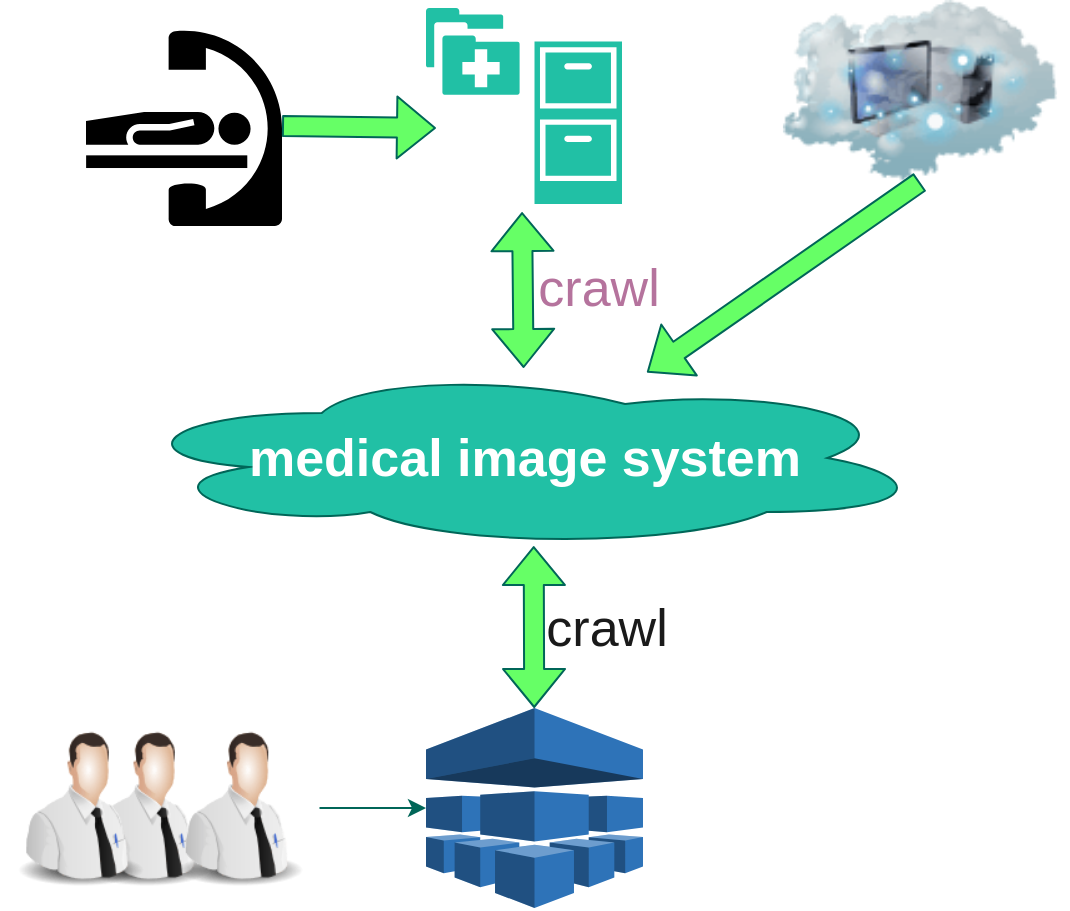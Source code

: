 <mxfile version="17.4.4" type="github">
  <diagram id="zpWfCR6iwj-UCEg8vkta" name="Page-1">
    <mxGraphModel dx="868" dy="476" grid="0" gridSize="10" guides="1" tooltips="1" connect="1" arrows="1" fold="1" page="1" pageScale="1" pageWidth="850" pageHeight="1100" math="0" shadow="0">
      <root>
        <mxCell id="0" />
        <mxCell id="1" parent="0" />
        <mxCell id="X0EkLnCOXuJng3iPLUCG-1" value="" style="shape=mxgraph.signs.healthcare.medical_records;html=1;pointerEvents=1;strokeColor=none;verticalLabelPosition=bottom;verticalAlign=top;align=center;fillColor=#21C0A5;fontColor=#5C5C5C;" vertex="1" parent="1">
          <mxGeometry x="400" y="130" width="98" height="98" as="geometry" />
        </mxCell>
        <mxCell id="X0EkLnCOXuJng3iPLUCG-5" value="" style="shape=mxgraph.signs.healthcare.cath_lab;html=1;pointerEvents=1;fillColor=#000000;strokeColor=none;verticalLabelPosition=bottom;verticalAlign=top;align=center;rounded=0;sketch=0;fontColor=#5C5C5C;" vertex="1" parent="1">
          <mxGeometry x="230" y="139" width="98" height="100" as="geometry" />
        </mxCell>
        <mxCell id="X0EkLnCOXuJng3iPLUCG-7" value="" style="shape=flexArrow;endArrow=classic;html=1;rounded=1;sketch=0;fontColor=#5C5C5C;strokeColor=#006658;fillColor=#66FF66;curved=0;exitX=1;exitY=0.5;exitDx=0;exitDy=0;exitPerimeter=0;entryX=0.051;entryY=0.612;entryDx=0;entryDy=0;entryPerimeter=0;" edge="1" parent="1" source="X0EkLnCOXuJng3iPLUCG-5" target="X0EkLnCOXuJng3iPLUCG-1">
          <mxGeometry width="50" height="50" relative="1" as="geometry">
            <mxPoint x="400" y="240" as="sourcePoint" />
            <mxPoint x="370" y="200" as="targetPoint" />
          </mxGeometry>
        </mxCell>
        <mxCell id="X0EkLnCOXuJng3iPLUCG-8" value="&lt;font color=&quot;#FFFFFF&quot;&gt;&lt;b&gt;&lt;font style=&quot;font-size: 26px&quot;&gt;medical image system&lt;/font&gt;&lt;/b&gt;&lt;/font&gt;" style="ellipse;shape=cloud;whiteSpace=wrap;html=1;rounded=0;sketch=0;fontColor=#5C5C5C;strokeColor=#006658;fillColor=#21C0A5;" vertex="1" parent="1">
          <mxGeometry x="246.75" y="310" width="404.5" height="90" as="geometry" />
        </mxCell>
        <mxCell id="X0EkLnCOXuJng3iPLUCG-9" value="" style="shape=flexArrow;endArrow=classic;startArrow=classic;html=1;rounded=1;sketch=0;fontColor=#5C5C5C;strokeColor=#006658;fillColor=#66FF66;curved=0;entryX=0.49;entryY=1.041;entryDx=0;entryDy=0;entryPerimeter=0;" edge="1" parent="1" source="X0EkLnCOXuJng3iPLUCG-8" target="X0EkLnCOXuJng3iPLUCG-1">
          <mxGeometry width="100" height="100" relative="1" as="geometry">
            <mxPoint x="130" y="540" as="sourcePoint" />
            <mxPoint x="230" y="440" as="targetPoint" />
          </mxGeometry>
        </mxCell>
        <mxCell id="X0EkLnCOXuJng3iPLUCG-11" value="" style="shape=flexArrow;endArrow=classic;startArrow=classic;html=1;rounded=1;sketch=0;fontSize=26;fontColor=#FFFFFF;strokeColor=#006658;fillColor=#66FF66;curved=0;entryX=0.512;entryY=0.989;entryDx=0;entryDy=0;entryPerimeter=0;" edge="1" parent="1" source="X0EkLnCOXuJng3iPLUCG-12" target="X0EkLnCOXuJng3iPLUCG-8">
          <mxGeometry width="100" height="100" relative="1" as="geometry">
            <mxPoint x="454" y="470" as="sourcePoint" />
            <mxPoint x="190" y="440" as="targetPoint" />
          </mxGeometry>
        </mxCell>
        <mxCell id="X0EkLnCOXuJng3iPLUCG-12" value="" style="outlineConnect=0;dashed=0;verticalLabelPosition=bottom;verticalAlign=top;align=center;html=1;shape=mxgraph.aws3.machine_learning;fillColor=#2E73B8;gradientColor=none;rounded=0;sketch=0;fontSize=26;fontColor=#FFFFFF;strokeColor=#006658;" vertex="1" parent="1">
          <mxGeometry x="400" y="480" width="108.5" height="100" as="geometry" />
        </mxCell>
        <mxCell id="X0EkLnCOXuJng3iPLUCG-13" value="" style="image;html=1;image=img/lib/clip_art/people/Tech_Man_128x128.png;rounded=0;sketch=0;fontSize=26;fontColor=#FFFFFF;strokeColor=#006658;fillColor=#21C0A5;" vertex="1" parent="1">
          <mxGeometry x="220" y="490" width="80" height="80" as="geometry" />
        </mxCell>
        <mxCell id="X0EkLnCOXuJng3iPLUCG-14" value="" style="image;html=1;image=img/lib/clip_art/people/Tech_Man_128x128.png;rounded=0;sketch=0;fontSize=26;fontColor=#FFFFFF;strokeColor=#006658;fillColor=#21C0A5;" vertex="1" parent="1">
          <mxGeometry x="187" y="490" width="80" height="80" as="geometry" />
        </mxCell>
        <mxCell id="X0EkLnCOXuJng3iPLUCG-16" value="" style="edgeStyle=orthogonalEdgeStyle;curved=0;rounded=1;sketch=0;orthogonalLoop=1;jettySize=auto;html=1;fontSize=26;fontColor=#FFFFFF;strokeColor=#006658;fillColor=#66FF66;" edge="1" parent="1" source="X0EkLnCOXuJng3iPLUCG-15" target="X0EkLnCOXuJng3iPLUCG-12">
          <mxGeometry relative="1" as="geometry" />
        </mxCell>
        <mxCell id="X0EkLnCOXuJng3iPLUCG-15" value="" style="image;html=1;image=img/lib/clip_art/people/Tech_Man_128x128.png;rounded=0;sketch=0;fontSize=26;fontColor=#FFFFFF;strokeColor=#006658;fillColor=#21C0A5;" vertex="1" parent="1">
          <mxGeometry x="266.75" y="490" width="80" height="80" as="geometry" />
        </mxCell>
        <mxCell id="X0EkLnCOXuJng3iPLUCG-17" value="&lt;font color=&quot;#1A1A1A&quot;&gt;crawl&lt;/font&gt;" style="text;html=1;align=center;verticalAlign=middle;resizable=0;points=[];autosize=1;strokeColor=none;fillColor=none;fontSize=26;fontColor=#FFFFFF;" vertex="1" parent="1">
          <mxGeometry x="450" y="420" width="80" height="40" as="geometry" />
        </mxCell>
        <mxCell id="X0EkLnCOXuJng3iPLUCG-18" value="&lt;font color=&quot;#B5739D&quot;&gt;crawl&lt;/font&gt;" style="text;html=1;align=center;verticalAlign=middle;resizable=0;points=[];autosize=1;strokeColor=none;fillColor=none;fontSize=26;fontColor=#1A1A1A;" vertex="1" parent="1">
          <mxGeometry x="446" y="250" width="80" height="40" as="geometry" />
        </mxCell>
        <mxCell id="X0EkLnCOXuJng3iPLUCG-19" value="" style="image;html=1;image=img/lib/clip_art/networking/Cloud_Computer_128x128.png;rounded=0;sketch=0;fontSize=26;fontColor=#B5739D;strokeColor=#006658;fillColor=#21C0A5;" vertex="1" parent="1">
          <mxGeometry x="573" y="126" width="148" height="91" as="geometry" />
        </mxCell>
        <mxCell id="X0EkLnCOXuJng3iPLUCG-20" value="" style="shape=flexArrow;endArrow=classic;html=1;rounded=1;sketch=0;fontSize=26;fontColor=#B5739D;strokeColor=#006658;fillColor=#66FF66;curved=0;exitX=0.5;exitY=1;exitDx=0;exitDy=0;" edge="1" parent="1" source="X0EkLnCOXuJng3iPLUCG-19" target="X0EkLnCOXuJng3iPLUCG-8">
          <mxGeometry width="50" height="50" relative="1" as="geometry">
            <mxPoint x="95" y="352" as="sourcePoint" />
            <mxPoint x="145" y="302" as="targetPoint" />
          </mxGeometry>
        </mxCell>
      </root>
    </mxGraphModel>
  </diagram>
</mxfile>
